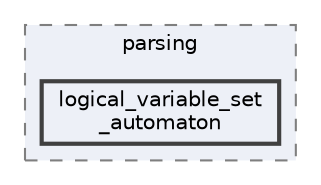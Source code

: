 digraph "src/rematch/parsing/logical_variable_set_automaton"
{
 // LATEX_PDF_SIZE
  bgcolor="transparent";
  edge [fontname=Helvetica,fontsize=10,labelfontname=Helvetica,labelfontsize=10];
  node [fontname=Helvetica,fontsize=10,shape=box,height=0.2,width=0.4];
  compound=true
  subgraph clusterdir_a5e55677c50a1bf7f16b6811453fb172 {
    graph [ bgcolor="#edf0f7", pencolor="grey50", label="parsing", fontname=Helvetica,fontsize=10 style="filled,dashed", URL="dir_a5e55677c50a1bf7f16b6811453fb172.html",tooltip=""]
  dir_a492c853b7c74684dbd987a56679a3ca [label="logical_variable_set\l_automaton", fillcolor="#edf0f7", color="grey25", style="filled,bold", URL="dir_a492c853b7c74684dbd987a56679a3ca.html",tooltip=""];
  }
}
